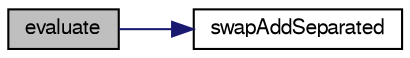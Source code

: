 digraph "evaluate"
{
  bgcolor="transparent";
  edge [fontname="FreeSans",fontsize="10",labelfontname="FreeSans",labelfontsize="10"];
  node [fontname="FreeSans",fontsize="10",shape=record];
  rankdir="LR";
  Node42 [label="evaluate",height=0.2,width=0.4,color="black", fillcolor="grey75", style="filled", fontcolor="black"];
  Node42 -> Node43 [color="midnightblue",fontsize="10",style="solid",fontname="FreeSans"];
  Node43 [label="swapAddSeparated",height=0.2,width=0.4,color="black",URL="$a26598.html#a07bdfa30b78fee8a9742544ee20ea4f6",tooltip="Assume processor patch always collocated. "];
}
